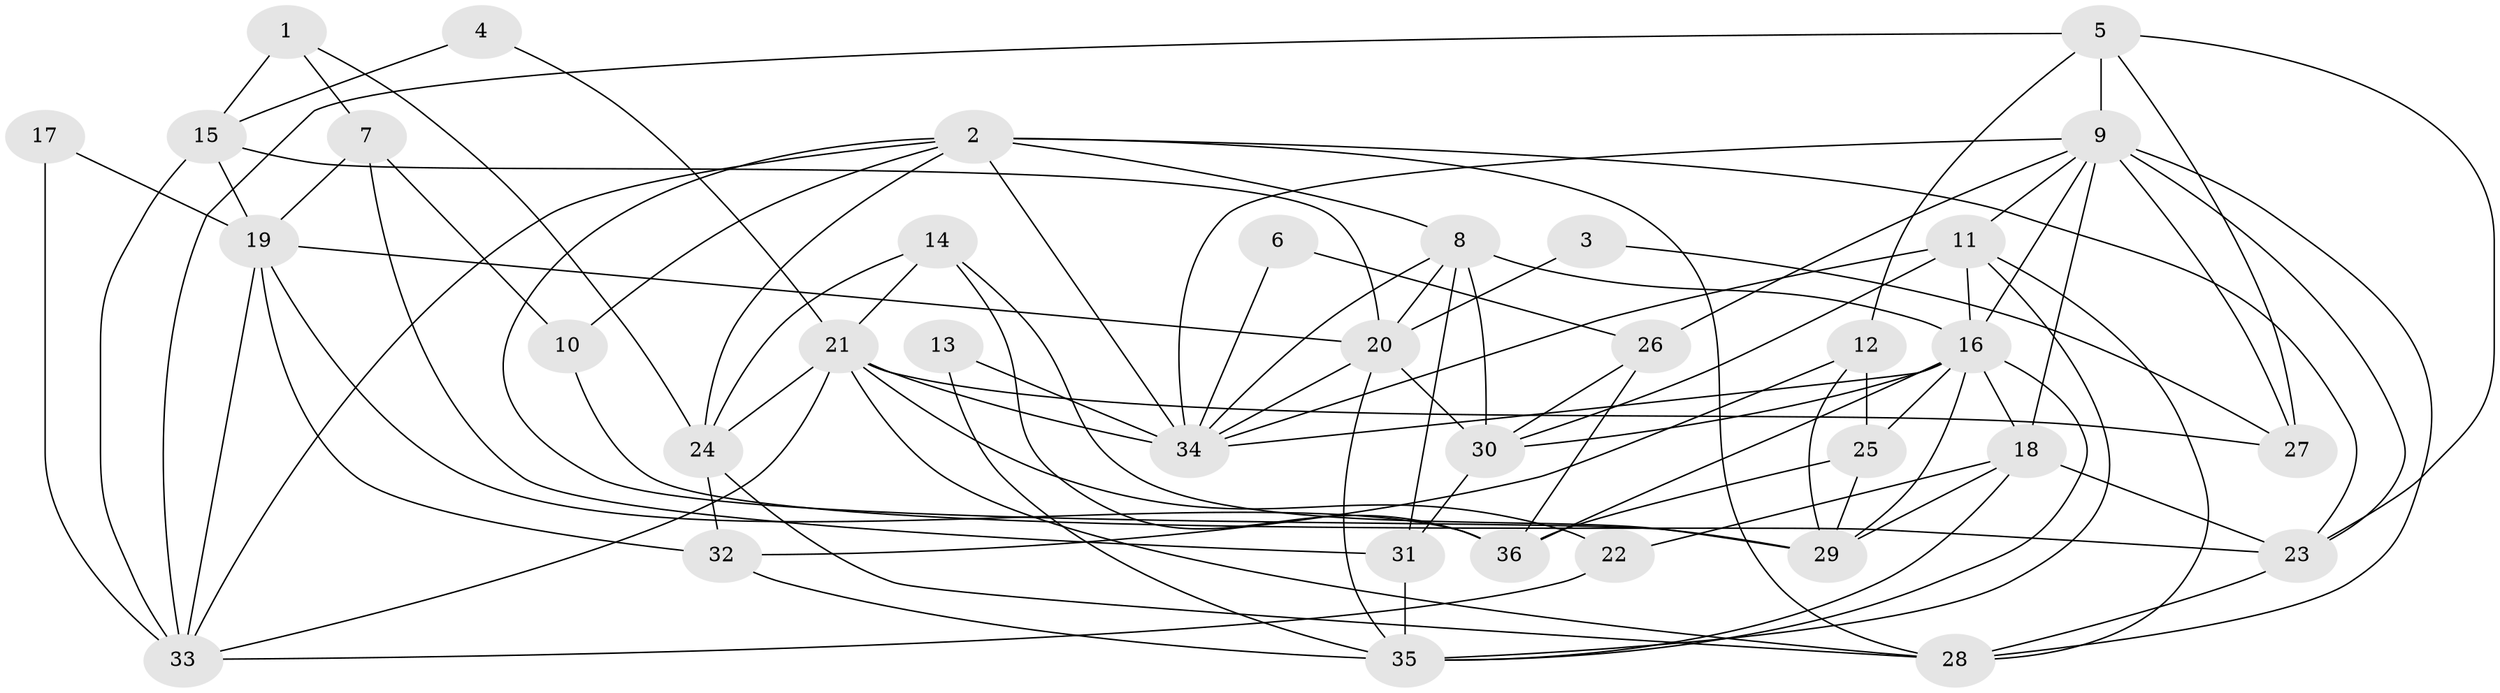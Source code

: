 // original degree distribution, {4: 0.30985915492957744, 3: 0.23943661971830985, 5: 0.18309859154929578, 2: 0.1267605633802817, 6: 0.1267605633802817, 8: 0.014084507042253521}
// Generated by graph-tools (version 1.1) at 2025/02/03/09/25 03:02:12]
// undirected, 36 vertices, 93 edges
graph export_dot {
graph [start="1"]
  node [color=gray90,style=filled];
  1;
  2;
  3;
  4;
  5;
  6;
  7;
  8;
  9;
  10;
  11;
  12;
  13;
  14;
  15;
  16;
  17;
  18;
  19;
  20;
  21;
  22;
  23;
  24;
  25;
  26;
  27;
  28;
  29;
  30;
  31;
  32;
  33;
  34;
  35;
  36;
  1 -- 7 [weight=1.0];
  1 -- 15 [weight=2.0];
  1 -- 24 [weight=1.0];
  2 -- 8 [weight=1.0];
  2 -- 10 [weight=1.0];
  2 -- 23 [weight=1.0];
  2 -- 24 [weight=1.0];
  2 -- 28 [weight=1.0];
  2 -- 29 [weight=1.0];
  2 -- 33 [weight=1.0];
  2 -- 34 [weight=1.0];
  3 -- 20 [weight=1.0];
  3 -- 27 [weight=1.0];
  4 -- 15 [weight=1.0];
  4 -- 21 [weight=1.0];
  5 -- 9 [weight=1.0];
  5 -- 12 [weight=1.0];
  5 -- 23 [weight=1.0];
  5 -- 27 [weight=1.0];
  5 -- 33 [weight=1.0];
  6 -- 26 [weight=1.0];
  6 -- 34 [weight=1.0];
  7 -- 10 [weight=1.0];
  7 -- 19 [weight=1.0];
  7 -- 31 [weight=1.0];
  8 -- 16 [weight=1.0];
  8 -- 20 [weight=1.0];
  8 -- 30 [weight=1.0];
  8 -- 31 [weight=2.0];
  8 -- 34 [weight=1.0];
  9 -- 11 [weight=1.0];
  9 -- 16 [weight=2.0];
  9 -- 18 [weight=1.0];
  9 -- 23 [weight=1.0];
  9 -- 26 [weight=1.0];
  9 -- 27 [weight=1.0];
  9 -- 28 [weight=1.0];
  9 -- 34 [weight=1.0];
  10 -- 23 [weight=2.0];
  11 -- 16 [weight=1.0];
  11 -- 28 [weight=1.0];
  11 -- 30 [weight=1.0];
  11 -- 34 [weight=1.0];
  11 -- 35 [weight=2.0];
  12 -- 25 [weight=1.0];
  12 -- 29 [weight=1.0];
  12 -- 32 [weight=1.0];
  13 -- 34 [weight=2.0];
  13 -- 35 [weight=1.0];
  14 -- 21 [weight=1.0];
  14 -- 24 [weight=1.0];
  14 -- 29 [weight=1.0];
  14 -- 36 [weight=1.0];
  15 -- 19 [weight=1.0];
  15 -- 20 [weight=2.0];
  15 -- 33 [weight=1.0];
  16 -- 18 [weight=1.0];
  16 -- 25 [weight=1.0];
  16 -- 29 [weight=1.0];
  16 -- 30 [weight=1.0];
  16 -- 34 [weight=1.0];
  16 -- 35 [weight=1.0];
  16 -- 36 [weight=1.0];
  17 -- 19 [weight=1.0];
  17 -- 33 [weight=2.0];
  18 -- 22 [weight=1.0];
  18 -- 23 [weight=1.0];
  18 -- 29 [weight=1.0];
  18 -- 35 [weight=1.0];
  19 -- 20 [weight=1.0];
  19 -- 32 [weight=1.0];
  19 -- 33 [weight=1.0];
  19 -- 36 [weight=1.0];
  20 -- 30 [weight=1.0];
  20 -- 34 [weight=1.0];
  20 -- 35 [weight=1.0];
  21 -- 22 [weight=1.0];
  21 -- 24 [weight=1.0];
  21 -- 27 [weight=1.0];
  21 -- 28 [weight=1.0];
  21 -- 33 [weight=1.0];
  21 -- 34 [weight=2.0];
  22 -- 33 [weight=1.0];
  23 -- 28 [weight=1.0];
  24 -- 28 [weight=1.0];
  24 -- 32 [weight=1.0];
  25 -- 29 [weight=1.0];
  25 -- 36 [weight=1.0];
  26 -- 30 [weight=2.0];
  26 -- 36 [weight=1.0];
  30 -- 31 [weight=2.0];
  31 -- 35 [weight=2.0];
  32 -- 35 [weight=1.0];
}
